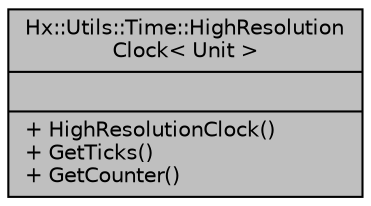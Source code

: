 digraph "Hx::Utils::Time::HighResolutionClock&lt; Unit &gt;"
{
  edge [fontname="Helvetica",fontsize="10",labelfontname="Helvetica",labelfontsize="10"];
  node [fontname="Helvetica",fontsize="10",shape=record];
  Node2 [label="{Hx::Utils::Time::HighResolution\lClock\< Unit \>\n||+ HighResolutionClock()\l+ GetTicks()\l+ GetCounter()\l}",height=0.2,width=0.4,color="black", fillcolor="grey75", style="filled", fontcolor="black"];
}
